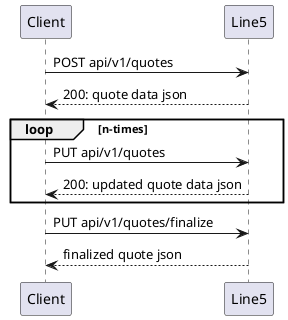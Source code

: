 @startuml
Client -> Line5 : POST api/v1/quotes
Client <-- Line5 : 200: quote data json
loop n-times
Client -> Line5 : PUT api/v1/quotes
Client <-- Line5 : 200: updated quote data json
end
Client -> Line5 : PUT api/v1/quotes/finalize
Client <-- Line5 : finalized quote json
@enduml

